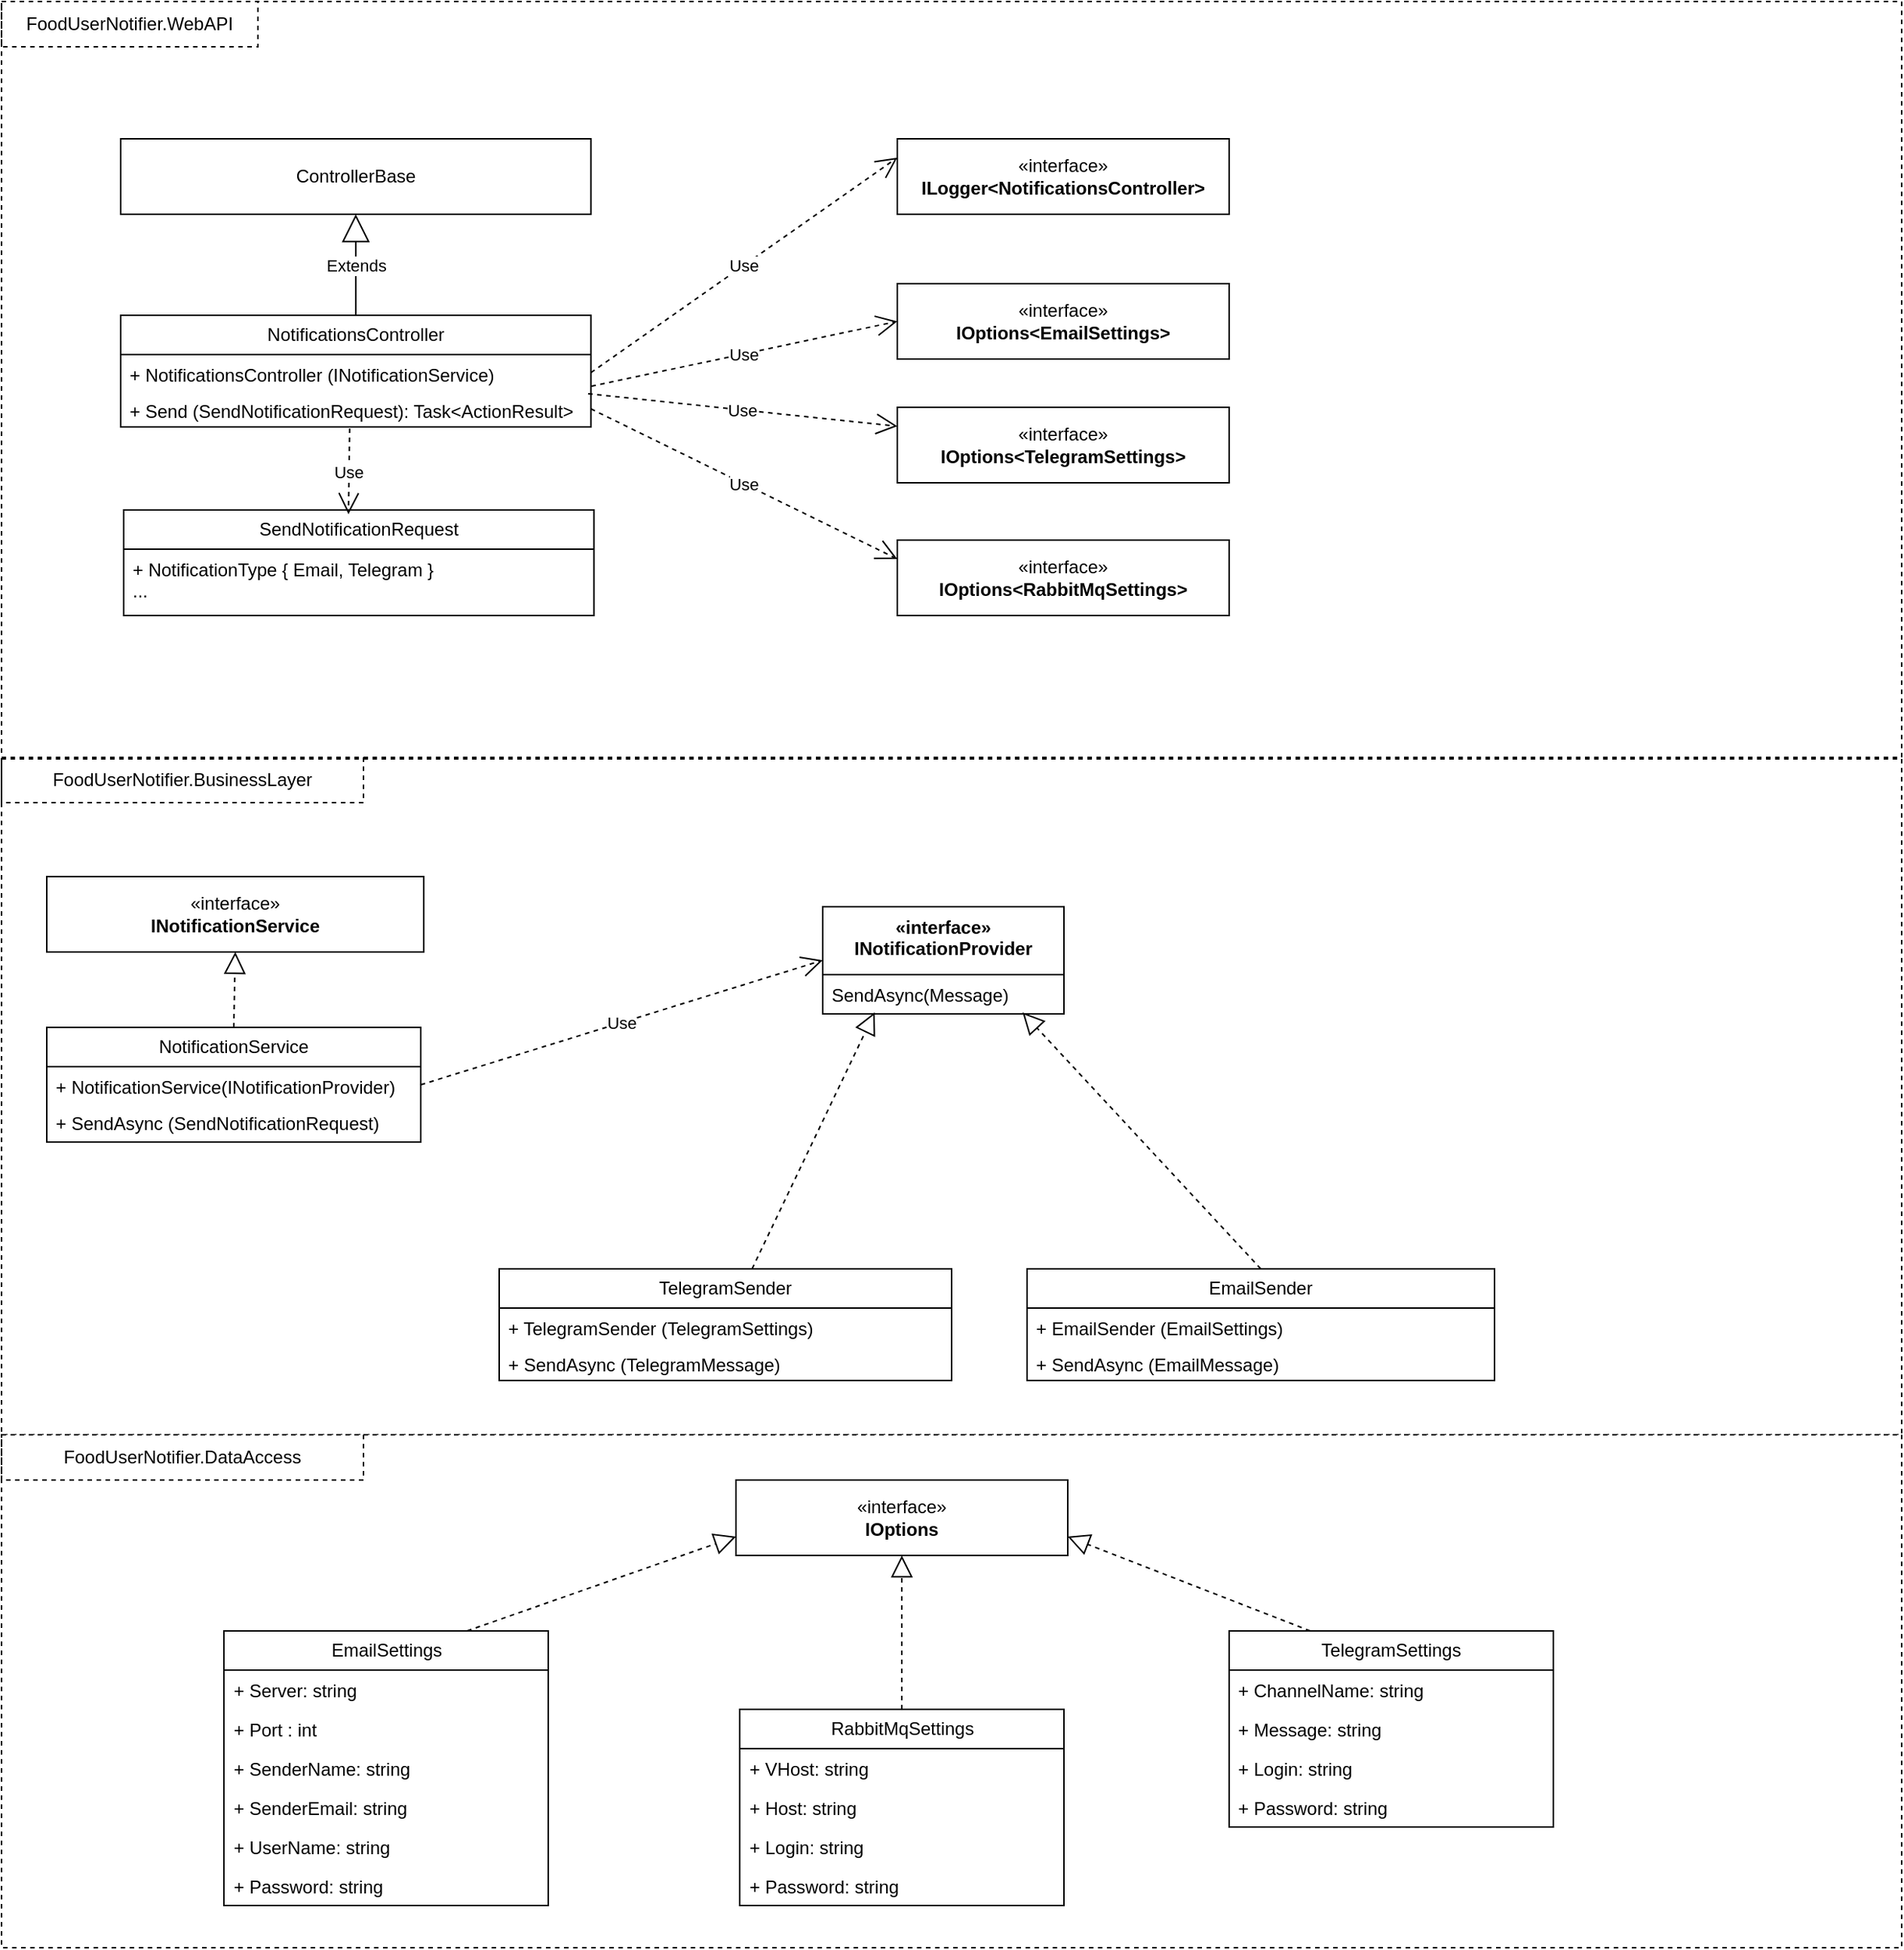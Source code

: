 <mxfile version="12.4.2" type="device" pages="1"><diagram name="Страница — 1" id="ieRN2gAdAMD8cNeZiSHS"><mxGraphModel dx="595" dy="3160" grid="1" gridSize="10" guides="1" tooltips="1" connect="1" arrows="1" fold="1" page="1" pageScale="1" pageWidth="827" pageHeight="1169" math="0" shadow="0"><root><mxCell id="0"/><mxCell id="1" parent="0"/><mxCell id="DsVDaH48QlNH5SvxVjrP-1" value="" style="rounded=0;whiteSpace=wrap;html=1;dashed=1;" parent="1" vertex="1"><mxGeometry x="840" y="-2320" width="1260" height="501" as="geometry"/></mxCell><mxCell id="DsVDaH48QlNH5SvxVjrP-2" value="" style="rounded=0;whiteSpace=wrap;html=1;dashed=1;" parent="1" vertex="1"><mxGeometry x="840" y="-1818" width="1260" height="448" as="geometry"/></mxCell><mxCell id="DsVDaH48QlNH5SvxVjrP-3" value="" style="rounded=0;whiteSpace=wrap;html=1;dashed=1;" parent="1" vertex="1"><mxGeometry x="840" y="-1370" width="1260" height="340" as="geometry"/></mxCell><mxCell id="DsVDaH48QlNH5SvxVjrP-21" value="FoodUserNotifier.BusinessLayer" style="text;html=1;strokeColor=default;fillColor=none;align=center;verticalAlign=middle;whiteSpace=wrap;rounded=0;dashed=1;" parent="1" vertex="1"><mxGeometry x="840" y="-1819" width="240" height="30" as="geometry"/></mxCell><mxCell id="DsVDaH48QlNH5SvxVjrP-22" value="FoodUserNotifier.DataAccess" style="text;html=1;strokeColor=default;fillColor=none;align=center;verticalAlign=middle;whiteSpace=wrap;rounded=0;dashed=1;" parent="1" vertex="1"><mxGeometry x="840" y="-1370" width="240" height="30" as="geometry"/></mxCell><mxCell id="DsVDaH48QlNH5SvxVjrP-29" value="«interface»&lt;br&gt;&lt;b&gt;IOptions&lt;/b&gt;" style="html=1;whiteSpace=wrap;" parent="1" vertex="1"><mxGeometry x="1327" y="-1340" width="220" height="50" as="geometry"/></mxCell><mxCell id="DsVDaH48QlNH5SvxVjrP-30" value="" style="endArrow=block;dashed=1;endFill=0;endSize=12;html=1;rounded=0;exitX=0.75;exitY=0;exitDx=0;exitDy=0;entryX=0;entryY=0.75;entryDx=0;entryDy=0;" parent="1" source="DsVDaH48QlNH5SvxVjrP-199" target="DsVDaH48QlNH5SvxVjrP-29" edge="1"><mxGeometry width="160" relative="1" as="geometry"><mxPoint x="1298.63" y="-1200" as="sourcePoint"/><mxPoint x="1217" y="-1088" as="targetPoint"/></mxGeometry></mxCell><mxCell id="DsVDaH48QlNH5SvxVjrP-39" value="FoodUserNotifier.WebAPI" style="text;html=1;strokeColor=default;fillColor=none;align=center;verticalAlign=middle;whiteSpace=wrap;rounded=0;dashed=1;" parent="1" vertex="1"><mxGeometry x="840" y="-2320" width="170" height="30" as="geometry"/></mxCell><mxCell id="DsVDaH48QlNH5SvxVjrP-141" value="«interface»&lt;br&gt;&lt;b&gt;INotificationService&lt;/b&gt;" style="html=1;whiteSpace=wrap;" parent="1" vertex="1"><mxGeometry x="870" y="-1740" width="250" height="50" as="geometry"/></mxCell><mxCell id="DsVDaH48QlNH5SvxVjrP-142" value="NotificationService" style="swimlane;fontStyle=0;childLayout=stackLayout;horizontal=1;startSize=26;fillColor=none;horizontalStack=0;resizeParent=1;resizeParentMax=0;resizeLast=0;collapsible=1;marginBottom=0;whiteSpace=wrap;html=1;" parent="1" vertex="1"><mxGeometry x="870" y="-1640" width="248" height="76" as="geometry"><mxRectangle x="902.5" y="-1230" width="190" height="30" as="alternateBounds"/></mxGeometry></mxCell><mxCell id="DsVDaH48QlNH5SvxVjrP-143" value="&lt;div style=&quot;&quot;&gt;+ NotificationService(INotificationProvider)&lt;/div&gt;" style="text;strokeColor=none;fillColor=none;align=left;verticalAlign=top;spacingLeft=4;spacingRight=4;overflow=hidden;rotatable=0;points=[[0,0.5],[1,0.5]];portConstraint=eastwest;whiteSpace=wrap;html=1;" parent="DsVDaH48QlNH5SvxVjrP-142" vertex="1"><mxGeometry y="26" width="248" height="24" as="geometry"/></mxCell><mxCell id="DsVDaH48QlNH5SvxVjrP-144" value="+ SendAsync (SendNotificationRequest)" style="text;strokeColor=none;fillColor=none;align=left;verticalAlign=top;spacingLeft=4;spacingRight=4;overflow=hidden;rotatable=0;points=[[0,0.5],[1,0.5]];portConstraint=eastwest;whiteSpace=wrap;html=1;" parent="DsVDaH48QlNH5SvxVjrP-142" vertex="1"><mxGeometry y="50" width="248" height="26" as="geometry"/></mxCell><mxCell id="DsVDaH48QlNH5SvxVjrP-152" value="" style="endArrow=block;dashed=1;endFill=0;endSize=12;html=1;rounded=0;exitX=0.5;exitY=0;exitDx=0;exitDy=0;entryX=0.5;entryY=1;entryDx=0;entryDy=0;" parent="1" source="DsVDaH48QlNH5SvxVjrP-142" target="DsVDaH48QlNH5SvxVjrP-141" edge="1"><mxGeometry width="160" relative="1" as="geometry"><mxPoint x="989" y="-1579" as="sourcePoint"/><mxPoint x="991" y="-1649" as="targetPoint"/></mxGeometry></mxCell><mxCell id="DsVDaH48QlNH5SvxVjrP-199" value="EmailSettings" style="swimlane;fontStyle=0;childLayout=stackLayout;horizontal=1;startSize=26;fillColor=none;horizontalStack=0;resizeParent=1;resizeParentMax=0;resizeLast=0;collapsible=1;marginBottom=0;whiteSpace=wrap;html=1;" parent="1" vertex="1"><mxGeometry x="987.5" y="-1240" width="215" height="182" as="geometry"/></mxCell><mxCell id="DsVDaH48QlNH5SvxVjrP-200" value="&lt;div style=&quot;text-align: center;&quot;&gt;+&amp;nbsp;Server: string&amp;nbsp;&lt;/div&gt;" style="text;strokeColor=none;fillColor=none;align=left;verticalAlign=top;spacingLeft=4;spacingRight=4;overflow=hidden;rotatable=0;points=[[0,0.5],[1,0.5]];portConstraint=eastwest;whiteSpace=wrap;html=1;" parent="DsVDaH48QlNH5SvxVjrP-199" vertex="1"><mxGeometry y="26" width="215" height="26" as="geometry"/></mxCell><mxCell id="DsVDaH48QlNH5SvxVjrP-201" value="+ Port : int" style="text;strokeColor=none;fillColor=none;align=left;verticalAlign=top;spacingLeft=4;spacingRight=4;overflow=hidden;rotatable=0;points=[[0,0.5],[1,0.5]];portConstraint=eastwest;whiteSpace=wrap;html=1;" parent="DsVDaH48QlNH5SvxVjrP-199" vertex="1"><mxGeometry y="52" width="215" height="26" as="geometry"/></mxCell><mxCell id="DsVDaH48QlNH5SvxVjrP-202" value="+&amp;nbsp;SenderName: string" style="text;strokeColor=none;fillColor=none;align=left;verticalAlign=top;spacingLeft=4;spacingRight=4;overflow=hidden;rotatable=0;points=[[0,0.5],[1,0.5]];portConstraint=eastwest;whiteSpace=wrap;html=1;" parent="DsVDaH48QlNH5SvxVjrP-199" vertex="1"><mxGeometry y="78" width="215" height="26" as="geometry"/></mxCell><mxCell id="DsVDaH48QlNH5SvxVjrP-203" value="+&amp;nbsp;SenderEmail: string&amp;nbsp;&lt;br&gt;&lt;div&gt;&lt;br/&gt;&lt;/div&gt;" style="text;strokeColor=none;fillColor=none;align=left;verticalAlign=top;spacingLeft=4;spacingRight=4;overflow=hidden;rotatable=0;points=[[0,0.5],[1,0.5]];portConstraint=eastwest;whiteSpace=wrap;html=1;" parent="DsVDaH48QlNH5SvxVjrP-199" vertex="1"><mxGeometry y="104" width="215" height="26" as="geometry"/></mxCell><mxCell id="DsVDaH48QlNH5SvxVjrP-211" value="+ UserName: string" style="text;strokeColor=none;fillColor=none;align=left;verticalAlign=top;spacingLeft=4;spacingRight=4;overflow=hidden;rotatable=0;points=[[0,0.5],[1,0.5]];portConstraint=eastwest;whiteSpace=wrap;html=1;" parent="DsVDaH48QlNH5SvxVjrP-199" vertex="1"><mxGeometry y="130" width="215" height="26" as="geometry"/></mxCell><mxCell id="DsVDaH48QlNH5SvxVjrP-212" value="+ Password: string" style="text;strokeColor=none;fillColor=none;align=left;verticalAlign=top;spacingLeft=4;spacingRight=4;overflow=hidden;rotatable=0;points=[[0,0.5],[1,0.5]];portConstraint=eastwest;whiteSpace=wrap;html=1;" parent="DsVDaH48QlNH5SvxVjrP-199" vertex="1"><mxGeometry y="156" width="215" height="26" as="geometry"/></mxCell><mxCell id="DsVDaH48QlNH5SvxVjrP-209" value="" style="endArrow=block;dashed=1;endFill=0;endSize=12;html=1;rounded=0;entryX=0.5;entryY=1;entryDx=0;entryDy=0;" parent="1" source="DsVDaH48QlNH5SvxVjrP-213" target="DsVDaH48QlNH5SvxVjrP-29" edge="1"><mxGeometry width="160" relative="1" as="geometry"><mxPoint x="1548.63" y="-1200" as="sourcePoint"/><mxPoint x="1370" y="-1079" as="targetPoint"/></mxGeometry></mxCell><mxCell id="DsVDaH48QlNH5SvxVjrP-213" value="RabbitMqSettings" style="swimlane;fontStyle=0;childLayout=stackLayout;horizontal=1;startSize=26;fillColor=none;horizontalStack=0;resizeParent=1;resizeParentMax=0;resizeLast=0;collapsible=1;marginBottom=0;whiteSpace=wrap;html=1;" parent="1" vertex="1"><mxGeometry x="1329.5" y="-1188" width="215" height="130" as="geometry"/></mxCell><mxCell id="DsVDaH48QlNH5SvxVjrP-216" value="+ VHost: string" style="text;strokeColor=none;fillColor=none;align=left;verticalAlign=top;spacingLeft=4;spacingRight=4;overflow=hidden;rotatable=0;points=[[0,0.5],[1,0.5]];portConstraint=eastwest;whiteSpace=wrap;html=1;" parent="DsVDaH48QlNH5SvxVjrP-213" vertex="1"><mxGeometry y="26" width="215" height="26" as="geometry"/></mxCell><mxCell id="DsVDaH48QlNH5SvxVjrP-214" value="&lt;div style=&quot;text-align: center;&quot;&gt;+ Host: string&amp;nbsp;&lt;/div&gt;" style="text;strokeColor=none;fillColor=none;align=left;verticalAlign=top;spacingLeft=4;spacingRight=4;overflow=hidden;rotatable=0;points=[[0,0.5],[1,0.5]];portConstraint=eastwest;whiteSpace=wrap;html=1;" parent="DsVDaH48QlNH5SvxVjrP-213" vertex="1"><mxGeometry y="52" width="215" height="26" as="geometry"/></mxCell><mxCell id="DsVDaH48QlNH5SvxVjrP-219" value="+ Login: string" style="text;strokeColor=none;fillColor=none;align=left;verticalAlign=top;spacingLeft=4;spacingRight=4;overflow=hidden;rotatable=0;points=[[0,0.5],[1,0.5]];portConstraint=eastwest;whiteSpace=wrap;html=1;" parent="DsVDaH48QlNH5SvxVjrP-213" vertex="1"><mxGeometry y="78" width="215" height="26" as="geometry"/></mxCell><mxCell id="DsVDaH48QlNH5SvxVjrP-221" value="+ Password: string" style="text;strokeColor=none;fillColor=none;align=left;verticalAlign=top;spacingLeft=4;spacingRight=4;overflow=hidden;rotatable=0;points=[[0,0.5],[1,0.5]];portConstraint=eastwest;whiteSpace=wrap;html=1;" parent="DsVDaH48QlNH5SvxVjrP-213" vertex="1"><mxGeometry y="104" width="215" height="26" as="geometry"/></mxCell><mxCell id="DsVDaH48QlNH5SvxVjrP-224" value="EmailSender" style="swimlane;fontStyle=0;childLayout=stackLayout;horizontal=1;startSize=26;fillColor=none;horizontalStack=0;resizeParent=1;resizeParentMax=0;resizeLast=0;collapsible=1;marginBottom=0;whiteSpace=wrap;html=1;" parent="1" vertex="1"><mxGeometry x="1520" y="-1480" width="310" height="74" as="geometry"><mxRectangle x="902.5" y="-1230" width="190" height="30" as="alternateBounds"/></mxGeometry></mxCell><mxCell id="DsVDaH48QlNH5SvxVjrP-225" value="&lt;div&gt;+ EmailSender (EmailSettings)&lt;/div&gt;" style="text;strokeColor=none;fillColor=none;align=left;verticalAlign=top;spacingLeft=4;spacingRight=4;overflow=hidden;rotatable=0;points=[[0,0.5],[1,0.5]];portConstraint=eastwest;whiteSpace=wrap;html=1;" parent="DsVDaH48QlNH5SvxVjrP-224" vertex="1"><mxGeometry y="26" width="310" height="24" as="geometry"/></mxCell><mxCell id="zQXcCyvCBOR8FOt1ZThM-1" value="&lt;div&gt;+ SendAsync (EmailMessage)&lt;/div&gt;" style="text;strokeColor=none;fillColor=none;align=left;verticalAlign=top;spacingLeft=4;spacingRight=4;overflow=hidden;rotatable=0;points=[[0,0.5],[1,0.5]];portConstraint=eastwest;whiteSpace=wrap;html=1;" parent="DsVDaH48QlNH5SvxVjrP-224" vertex="1"><mxGeometry y="50" width="310" height="24" as="geometry"/></mxCell><mxCell id="PX5YSZ1fxgqVx3YiAnfP-8" value="TelegramSender" style="swimlane;fontStyle=0;childLayout=stackLayout;horizontal=1;startSize=26;fillColor=none;horizontalStack=0;resizeParent=1;resizeParentMax=0;resizeLast=0;collapsible=1;marginBottom=0;whiteSpace=wrap;html=1;" parent="1" vertex="1"><mxGeometry x="1170" y="-1480" width="300" height="74" as="geometry"><mxRectangle x="902.5" y="-1230" width="190" height="30" as="alternateBounds"/></mxGeometry></mxCell><mxCell id="PX5YSZ1fxgqVx3YiAnfP-9" value="&lt;div&gt;+ TelegramSender (TelegramSettings)&lt;/div&gt;" style="text;strokeColor=none;fillColor=none;align=left;verticalAlign=top;spacingLeft=4;spacingRight=4;overflow=hidden;rotatable=0;points=[[0,0.5],[1,0.5]];portConstraint=eastwest;whiteSpace=wrap;html=1;" parent="PX5YSZ1fxgqVx3YiAnfP-8" vertex="1"><mxGeometry y="26" width="300" height="24" as="geometry"/></mxCell><mxCell id="PX5YSZ1fxgqVx3YiAnfP-10" value="&lt;div&gt;+ SendAsync (TelegramMessage)&lt;/div&gt;" style="text;strokeColor=none;fillColor=none;align=left;verticalAlign=top;spacingLeft=4;spacingRight=4;overflow=hidden;rotatable=0;points=[[0,0.5],[1,0.5]];portConstraint=eastwest;whiteSpace=wrap;html=1;" parent="PX5YSZ1fxgqVx3YiAnfP-8" vertex="1"><mxGeometry y="50" width="300" height="24" as="geometry"/></mxCell><mxCell id="PX5YSZ1fxgqVx3YiAnfP-11" value="" style="endArrow=block;dashed=1;endFill=0;endSize=12;html=1;rounded=0;" parent="1" source="PX5YSZ1fxgqVx3YiAnfP-8" edge="1"><mxGeometry width="160" relative="1" as="geometry"><mxPoint x="1341" y="-1630" as="sourcePoint"/><mxPoint x="1419" y="-1650" as="targetPoint"/></mxGeometry></mxCell><mxCell id="PX5YSZ1fxgqVx3YiAnfP-25" value="«interface»&lt;br&gt;&lt;b&gt;ILogger&amp;lt;NotificationsController&amp;gt;&lt;/b&gt;" style="html=1;whiteSpace=wrap;" parent="1" vertex="1"><mxGeometry x="1434" y="-2229" width="220" height="50" as="geometry"/></mxCell><mxCell id="PX5YSZ1fxgqVx3YiAnfP-49" value="ControllerBase" style="html=1;whiteSpace=wrap;" parent="1" vertex="1"><mxGeometry x="919" y="-2229" width="311.82" height="50" as="geometry"/></mxCell><mxCell id="PX5YSZ1fxgqVx3YiAnfP-50" value="NotificationsController" style="swimlane;fontStyle=0;childLayout=stackLayout;horizontal=1;startSize=26;fillColor=none;horizontalStack=0;resizeParent=1;resizeParentMax=0;resizeLast=0;collapsible=1;marginBottom=0;whiteSpace=wrap;html=1;" parent="1" vertex="1"><mxGeometry x="919" y="-2112" width="311.82" height="74" as="geometry"><mxRectangle x="902.5" y="-1230" width="190" height="30" as="alternateBounds"/></mxGeometry></mxCell><mxCell id="PX5YSZ1fxgqVx3YiAnfP-51" value="&lt;div style=&quot;&quot;&gt;+&amp;nbsp;&lt;span style=&quot;text-align: center;&quot;&gt;NotificationsController&amp;nbsp;&lt;/span&gt;(INotificationService)&lt;/div&gt;" style="text;strokeColor=none;fillColor=none;align=left;verticalAlign=top;spacingLeft=4;spacingRight=4;overflow=hidden;rotatable=0;points=[[0,0.5],[1,0.5]];portConstraint=eastwest;whiteSpace=wrap;html=1;" parent="PX5YSZ1fxgqVx3YiAnfP-50" vertex="1"><mxGeometry y="26" width="311.82" height="24" as="geometry"/></mxCell><mxCell id="PX5YSZ1fxgqVx3YiAnfP-52" value="&lt;div style=&quot;&quot;&gt;+ Send (SendNotificationRequest): Task&amp;lt;ActionResult&amp;gt;&lt;/div&gt;" style="text;strokeColor=none;fillColor=none;align=left;verticalAlign=top;spacingLeft=4;spacingRight=4;overflow=hidden;rotatable=0;points=[[0,0.5],[1,0.5]];portConstraint=eastwest;whiteSpace=wrap;html=1;" parent="PX5YSZ1fxgqVx3YiAnfP-50" vertex="1"><mxGeometry y="50" width="311.82" height="24" as="geometry"/></mxCell><mxCell id="PX5YSZ1fxgqVx3YiAnfP-53" value="Extends" style="endArrow=block;endSize=16;endFill=0;html=1;rounded=0;exitX=0.5;exitY=0;exitDx=0;exitDy=0;entryX=0.5;entryY=1;entryDx=0;entryDy=0;" parent="1" source="PX5YSZ1fxgqVx3YiAnfP-50" target="PX5YSZ1fxgqVx3YiAnfP-49" edge="1"><mxGeometry width="160" relative="1" as="geometry"><mxPoint x="1440" y="-1959" as="sourcePoint"/><mxPoint x="1600" y="-1959" as="targetPoint"/></mxGeometry></mxCell><mxCell id="PX5YSZ1fxgqVx3YiAnfP-55" value="Use" style="endArrow=open;endSize=12;dashed=1;html=1;rounded=0;exitX=1;exitY=0.5;exitDx=0;exitDy=0;entryX=0;entryY=0.5;entryDx=0;entryDy=0;" parent="1" source="DsVDaH48QlNH5SvxVjrP-143" target="wvGrl2PVb6bSzhEReO-5-23" edge="1"><mxGeometry width="160" relative="1" as="geometry"><mxPoint x="1240" y="-1559" as="sourcePoint"/><mxPoint x="1350" y="-1677.5" as="targetPoint"/></mxGeometry></mxCell><mxCell id="PX5YSZ1fxgqVx3YiAnfP-58" value="" style="endArrow=block;dashed=1;endFill=0;endSize=12;html=1;rounded=0;exitX=0.5;exitY=0;exitDx=0;exitDy=0;" parent="1" source="DsVDaH48QlNH5SvxVjrP-224" edge="1"><mxGeometry width="160" relative="1" as="geometry"><mxPoint x="1299" y="-1459" as="sourcePoint"/><mxPoint x="1517" y="-1650" as="targetPoint"/></mxGeometry></mxCell><mxCell id="PX5YSZ1fxgqVx3YiAnfP-59" value="Use" style="endArrow=open;endSize=12;dashed=1;html=1;rounded=0;exitX=1;exitY=0.5;exitDx=0;exitDy=0;entryX=0;entryY=0.25;entryDx=0;entryDy=0;" parent="1" source="PX5YSZ1fxgqVx3YiAnfP-51" target="PX5YSZ1fxgqVx3YiAnfP-25" edge="1"><mxGeometry width="160" relative="1" as="geometry"><mxPoint x="1370" y="-1959" as="sourcePoint"/><mxPoint x="1530" y="-1959" as="targetPoint"/></mxGeometry></mxCell><mxCell id="PX5YSZ1fxgqVx3YiAnfP-60" value="«interface»&lt;br&gt;&lt;b&gt;IOptions&amp;lt;EmailSettings&amp;gt;&lt;/b&gt;" style="html=1;whiteSpace=wrap;" parent="1" vertex="1"><mxGeometry x="1434" y="-2133" width="220" height="50" as="geometry"/></mxCell><mxCell id="PX5YSZ1fxgqVx3YiAnfP-62" value="SendNotificationRequest" style="swimlane;fontStyle=0;childLayout=stackLayout;horizontal=1;startSize=26;fillColor=none;horizontalStack=0;resizeParent=1;resizeParentMax=0;resizeLast=0;collapsible=1;marginBottom=0;whiteSpace=wrap;html=1;" parent="1" vertex="1"><mxGeometry x="921" y="-1983" width="311.82" height="70" as="geometry"><mxRectangle x="902.5" y="-1230" width="190" height="30" as="alternateBounds"/></mxGeometry></mxCell><mxCell id="PX5YSZ1fxgqVx3YiAnfP-64" value="&lt;div&gt;+ NotificationType { Email, Telegram }&lt;/div&gt;&lt;div&gt;...&lt;/div&gt;" style="text;strokeColor=none;fillColor=none;align=left;verticalAlign=top;spacingLeft=4;spacingRight=4;overflow=hidden;rotatable=0;points=[[0,0.5],[1,0.5]];portConstraint=eastwest;whiteSpace=wrap;html=1;" parent="PX5YSZ1fxgqVx3YiAnfP-62" vertex="1"><mxGeometry y="26" width="311.82" height="44" as="geometry"/></mxCell><mxCell id="PX5YSZ1fxgqVx3YiAnfP-63" value="&lt;div style=&quot;&quot;&gt;&lt;br&gt;&lt;/div&gt;" style="text;strokeColor=none;fillColor=none;align=left;verticalAlign=top;spacingLeft=4;spacingRight=4;overflow=hidden;rotatable=0;points=[[0,0.5],[1,0.5]];portConstraint=eastwest;whiteSpace=wrap;html=1;" parent="PX5YSZ1fxgqVx3YiAnfP-62" vertex="1"><mxGeometry y="70" width="311.82" as="geometry"/></mxCell><mxCell id="PX5YSZ1fxgqVx3YiAnfP-65" value="Use" style="endArrow=open;endSize=12;dashed=1;html=1;rounded=0;exitX=0.487;exitY=1.042;exitDx=0;exitDy=0;exitPerimeter=0;entryX=0.478;entryY=0.041;entryDx=0;entryDy=0;entryPerimeter=0;" parent="1" source="PX5YSZ1fxgqVx3YiAnfP-52" target="PX5YSZ1fxgqVx3YiAnfP-62" edge="1"><mxGeometry width="160" relative="1" as="geometry"><mxPoint x="1370" y="-2079" as="sourcePoint"/><mxPoint x="1530" y="-2079" as="targetPoint"/></mxGeometry></mxCell><mxCell id="wvGrl2PVb6bSzhEReO-5-2" value="TelegramSettings" style="swimlane;fontStyle=0;childLayout=stackLayout;horizontal=1;startSize=26;fillColor=none;horizontalStack=0;resizeParent=1;resizeParentMax=0;resizeLast=0;collapsible=1;marginBottom=0;whiteSpace=wrap;html=1;" vertex="1" parent="1"><mxGeometry x="1654" y="-1240" width="215" height="130" as="geometry"/></mxCell><mxCell id="wvGrl2PVb6bSzhEReO-5-3" value="+ ChannelName: string" style="text;strokeColor=none;fillColor=none;align=left;verticalAlign=top;spacingLeft=4;spacingRight=4;overflow=hidden;rotatable=0;points=[[0,0.5],[1,0.5]];portConstraint=eastwest;whiteSpace=wrap;html=1;" vertex="1" parent="wvGrl2PVb6bSzhEReO-5-2"><mxGeometry y="26" width="215" height="26" as="geometry"/></mxCell><mxCell id="wvGrl2PVb6bSzhEReO-5-4" value="&lt;div style=&quot;text-align: center&quot;&gt;+ Message: string&amp;nbsp;&lt;/div&gt;" style="text;strokeColor=none;fillColor=none;align=left;verticalAlign=top;spacingLeft=4;spacingRight=4;overflow=hidden;rotatable=0;points=[[0,0.5],[1,0.5]];portConstraint=eastwest;whiteSpace=wrap;html=1;" vertex="1" parent="wvGrl2PVb6bSzhEReO-5-2"><mxGeometry y="52" width="215" height="26" as="geometry"/></mxCell><mxCell id="wvGrl2PVb6bSzhEReO-5-5" value="+ Login: string" style="text;strokeColor=none;fillColor=none;align=left;verticalAlign=top;spacingLeft=4;spacingRight=4;overflow=hidden;rotatable=0;points=[[0,0.5],[1,0.5]];portConstraint=eastwest;whiteSpace=wrap;html=1;" vertex="1" parent="wvGrl2PVb6bSzhEReO-5-2"><mxGeometry y="78" width="215" height="26" as="geometry"/></mxCell><mxCell id="wvGrl2PVb6bSzhEReO-5-6" value="+ Password: string" style="text;strokeColor=none;fillColor=none;align=left;verticalAlign=top;spacingLeft=4;spacingRight=4;overflow=hidden;rotatable=0;points=[[0,0.5],[1,0.5]];portConstraint=eastwest;whiteSpace=wrap;html=1;" vertex="1" parent="wvGrl2PVb6bSzhEReO-5-2"><mxGeometry y="104" width="215" height="26" as="geometry"/></mxCell><mxCell id="wvGrl2PVb6bSzhEReO-5-7" value="" style="endArrow=block;dashed=1;endFill=0;endSize=12;html=1;rounded=0;exitX=0.25;exitY=0;exitDx=0;exitDy=0;entryX=1;entryY=0.75;entryDx=0;entryDy=0;" edge="1" parent="1" source="wvGrl2PVb6bSzhEReO-5-2" target="DsVDaH48QlNH5SvxVjrP-29"><mxGeometry width="160" relative="1" as="geometry"><mxPoint x="1447" y="-1178" as="sourcePoint"/><mxPoint x="1447" y="-1280" as="targetPoint"/></mxGeometry></mxCell><mxCell id="wvGrl2PVb6bSzhEReO-5-8" value="«interface»&lt;br&gt;&lt;b&gt;IOptions&amp;lt;TelegramSettings&amp;gt;&lt;/b&gt;" style="html=1;whiteSpace=wrap;" vertex="1" parent="1"><mxGeometry x="1434" y="-2051" width="220" height="50" as="geometry"/></mxCell><mxCell id="wvGrl2PVb6bSzhEReO-5-9" value="«interface»&lt;br&gt;&lt;b&gt;IOptions&amp;lt;RabbitMqSettings&amp;gt;&lt;/b&gt;" style="html=1;whiteSpace=wrap;" vertex="1" parent="1"><mxGeometry x="1434" y="-1963" width="220" height="50" as="geometry"/></mxCell><mxCell id="wvGrl2PVb6bSzhEReO-5-11" value="Use" style="endArrow=open;endSize=12;dashed=1;html=1;rounded=0;exitX=1.001;exitY=0.875;exitDx=0;exitDy=0;entryX=0;entryY=0.5;entryDx=0;entryDy=0;exitPerimeter=0;" edge="1" parent="1" source="PX5YSZ1fxgqVx3YiAnfP-51" target="PX5YSZ1fxgqVx3YiAnfP-60"><mxGeometry width="160" relative="1" as="geometry"><mxPoint x="1240.82" y="-2064" as="sourcePoint"/><mxPoint x="1444" y="-2206.5" as="targetPoint"/></mxGeometry></mxCell><mxCell id="wvGrl2PVb6bSzhEReO-5-13" value="Use" style="endArrow=open;endSize=12;dashed=1;html=1;rounded=0;exitX=0.994;exitY=0.083;exitDx=0;exitDy=0;entryX=0;entryY=0.25;entryDx=0;entryDy=0;exitPerimeter=0;" edge="1" parent="1" source="PX5YSZ1fxgqVx3YiAnfP-52" target="wvGrl2PVb6bSzhEReO-5-8"><mxGeometry width="160" relative="1" as="geometry"><mxPoint x="1241.132" y="-2055" as="sourcePoint"/><mxPoint x="1444" y="-2098" as="targetPoint"/></mxGeometry></mxCell><mxCell id="wvGrl2PVb6bSzhEReO-5-14" value="Use" style="endArrow=open;endSize=12;dashed=1;html=1;rounded=0;exitX=1;exitY=0.5;exitDx=0;exitDy=0;entryX=0;entryY=0.25;entryDx=0;entryDy=0;" edge="1" parent="1" source="PX5YSZ1fxgqVx3YiAnfP-52" target="wvGrl2PVb6bSzhEReO-5-9"><mxGeometry width="160" relative="1" as="geometry"><mxPoint x="1251.132" y="-2045" as="sourcePoint"/><mxPoint x="1454" y="-2088" as="targetPoint"/></mxGeometry></mxCell><mxCell id="wvGrl2PVb6bSzhEReO-5-23" value="«interface»&#10;INotificationProvider" style="swimlane;fontStyle=1;align=center;verticalAlign=top;childLayout=stackLayout;horizontal=1;startSize=45;horizontalStack=0;resizeParent=1;resizeParentMax=0;resizeLast=0;collapsible=1;marginBottom=0;" vertex="1" parent="1"><mxGeometry x="1384.5" y="-1720" width="160" height="71" as="geometry"><mxRectangle x="1682" y="-1740" width="100" height="26" as="alternateBounds"/></mxGeometry></mxCell><mxCell id="wvGrl2PVb6bSzhEReO-5-26" value="SendAsync(Message)" style="text;strokeColor=none;fillColor=none;align=left;verticalAlign=top;spacingLeft=4;spacingRight=4;overflow=hidden;rotatable=0;points=[[0,0.5],[1,0.5]];portConstraint=eastwest;" vertex="1" parent="wvGrl2PVb6bSzhEReO-5-23"><mxGeometry y="45" width="160" height="26" as="geometry"/></mxCell></root></mxGraphModel></diagram></mxfile>